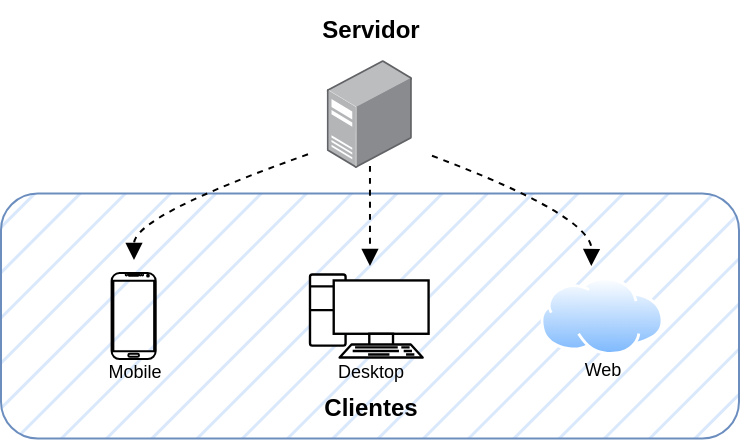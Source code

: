 <mxfile version="24.2.8" type="device">
  <diagram name="Página-1" id="GqaS2yzh_YFpKsmkKtEa">
    <mxGraphModel dx="1541" dy="1559" grid="1" gridSize="10" guides="1" tooltips="1" connect="1" arrows="1" fold="1" page="1" pageScale="1" pageWidth="827" pageHeight="1169" math="0" shadow="0">
      <root>
        <mxCell id="0" />
        <mxCell id="1" parent="0" />
        <mxCell id="IIeFJdCi4ttDjo09-xvz-11" value="&lt;div style=&quot;padding-top: 0px; padding-bottom: 0px; margin-top: 92px;&quot;&gt;&lt;b style=&quot;background-color: initial;&quot;&gt;Clientes&lt;/b&gt;&lt;/div&gt;" style="rounded=1;whiteSpace=wrap;html=1;fillColor=#dae8fc;strokeColor=#6c8ebf;fillStyle=hatch;gradientColor=none;align=center;" parent="1" vertex="1">
          <mxGeometry x="-35.5" y="46.75" width="369" height="122.5" as="geometry" />
        </mxCell>
        <mxCell id="6" value="" style="curved=1;startArrow=none;endArrow=block;exitX=-0.003;exitY=0.825;rounded=0;shadow=0;dashed=1;" parent="1" edge="1">
          <mxGeometry relative="1" as="geometry">
            <Array as="points">
              <mxPoint x="31" y="58" />
            </Array>
            <mxPoint x="118" y="27.154" as="sourcePoint" />
            <mxPoint x="31" y="80" as="targetPoint" />
          </mxGeometry>
        </mxCell>
        <mxCell id="7" value="" style="curved=1;startArrow=none;endArrow=block;exitX=0.5;exitY=0.988;entryX=0.5;entryY=-0.012;rounded=0;shadow=0;dashed=1;" parent="1" edge="1">
          <mxGeometry relative="1" as="geometry">
            <Array as="points" />
            <mxPoint x="148.987" y="33" as="sourcePoint" />
            <mxPoint x="148.988" y="83" as="targetPoint" />
          </mxGeometry>
        </mxCell>
        <mxCell id="8" value="" style="curved=1;startArrow=none;endArrow=block;exitX=1.003;exitY=0.847;entryX=0.493;entryY=-0.012;rounded=0;shadow=0;dashed=1;" parent="1" edge="1">
          <mxGeometry relative="1" as="geometry">
            <Array as="points">
              <mxPoint x="260" y="58" />
            </Array>
            <mxPoint x="180" y="27.876" as="sourcePoint" />
            <mxPoint x="259.652" y="83" as="targetPoint" />
          </mxGeometry>
        </mxCell>
        <mxCell id="IIeFJdCi4ttDjo09-xvz-8" value="" style="verticalAlign=top;verticalLabelPosition=bottom;labelPosition=center;align=center;html=1;outlineConnect=0;gradientDirection=north;strokeWidth=2;shape=mxgraph.networks.pc;" parent="1" vertex="1">
          <mxGeometry x="119" y="87.25" width="59.29" height="41.5" as="geometry" />
        </mxCell>
        <mxCell id="IIeFJdCi4ttDjo09-xvz-10" value="&lt;b&gt;Servidor&lt;/b&gt;" style="text;html=1;align=center;verticalAlign=middle;resizable=0;points=[];autosize=1;strokeColor=none;fillColor=none;" parent="1" vertex="1">
          <mxGeometry x="114" y="-50" width="70" height="30" as="geometry" />
        </mxCell>
        <mxCell id="IIeFJdCi4ttDjo09-xvz-12" value="" style="verticalLabelPosition=bottom;verticalAlign=top;html=1;shadow=0;dashed=0;strokeWidth=1;shape=mxgraph.android.phone2;" parent="1" vertex="1">
          <mxGeometry x="19.8" y="86.51" width="22.05" height="43" as="geometry" />
        </mxCell>
        <mxCell id="IIeFJdCi4ttDjo09-xvz-13" value="" style="image;points=[];aspect=fixed;html=1;align=center;shadow=0;dashed=0;image=img/lib/allied_telesis/computer_and_terminals/Server_Desktop.svg;imageBackground=none;" parent="1" vertex="1">
          <mxGeometry x="127.35" y="-20" width="42.6" height="54" as="geometry" />
        </mxCell>
        <mxCell id="IIeFJdCi4ttDjo09-xvz-14" value="" style="image;aspect=fixed;perimeter=ellipsePerimeter;html=1;align=center;shadow=0;dashed=0;spacingTop=3;image=img/lib/active_directory/internet_cloud.svg;imageBackground=none;" parent="1" vertex="1">
          <mxGeometry x="234.25" y="88.63" width="61.51" height="38.75" as="geometry" />
        </mxCell>
        <mxCell id="IIeFJdCi4ttDjo09-xvz-15" value="&lt;font style=&quot;font-size: 9px;&quot;&gt;Mobile&lt;/font&gt;" style="text;html=1;align=center;verticalAlign=middle;resizable=0;points=[];autosize=1;strokeColor=none;fillColor=none;" parent="1" vertex="1">
          <mxGeometry x="5.83" y="119.75" width="50" height="30" as="geometry" />
        </mxCell>
        <mxCell id="IIeFJdCi4ttDjo09-xvz-16" value="&lt;font style=&quot;font-size: 9px;&quot;&gt;Desktop&lt;/font&gt;" style="text;html=1;align=center;verticalAlign=middle;resizable=0;points=[];autosize=1;strokeColor=none;fillColor=none;" parent="1" vertex="1">
          <mxGeometry x="119" y="119.75" width="60" height="30" as="geometry" />
        </mxCell>
        <mxCell id="IIeFJdCi4ttDjo09-xvz-17" value="&lt;font style=&quot;font-size: 9px;&quot;&gt;Web&lt;/font&gt;" style="text;html=1;align=center;verticalAlign=middle;resizable=0;points=[];autosize=1;strokeColor=none;fillColor=none;" parent="1" vertex="1">
          <mxGeometry x="245" y="118.75" width="40" height="30" as="geometry" />
        </mxCell>
      </root>
    </mxGraphModel>
  </diagram>
</mxfile>
